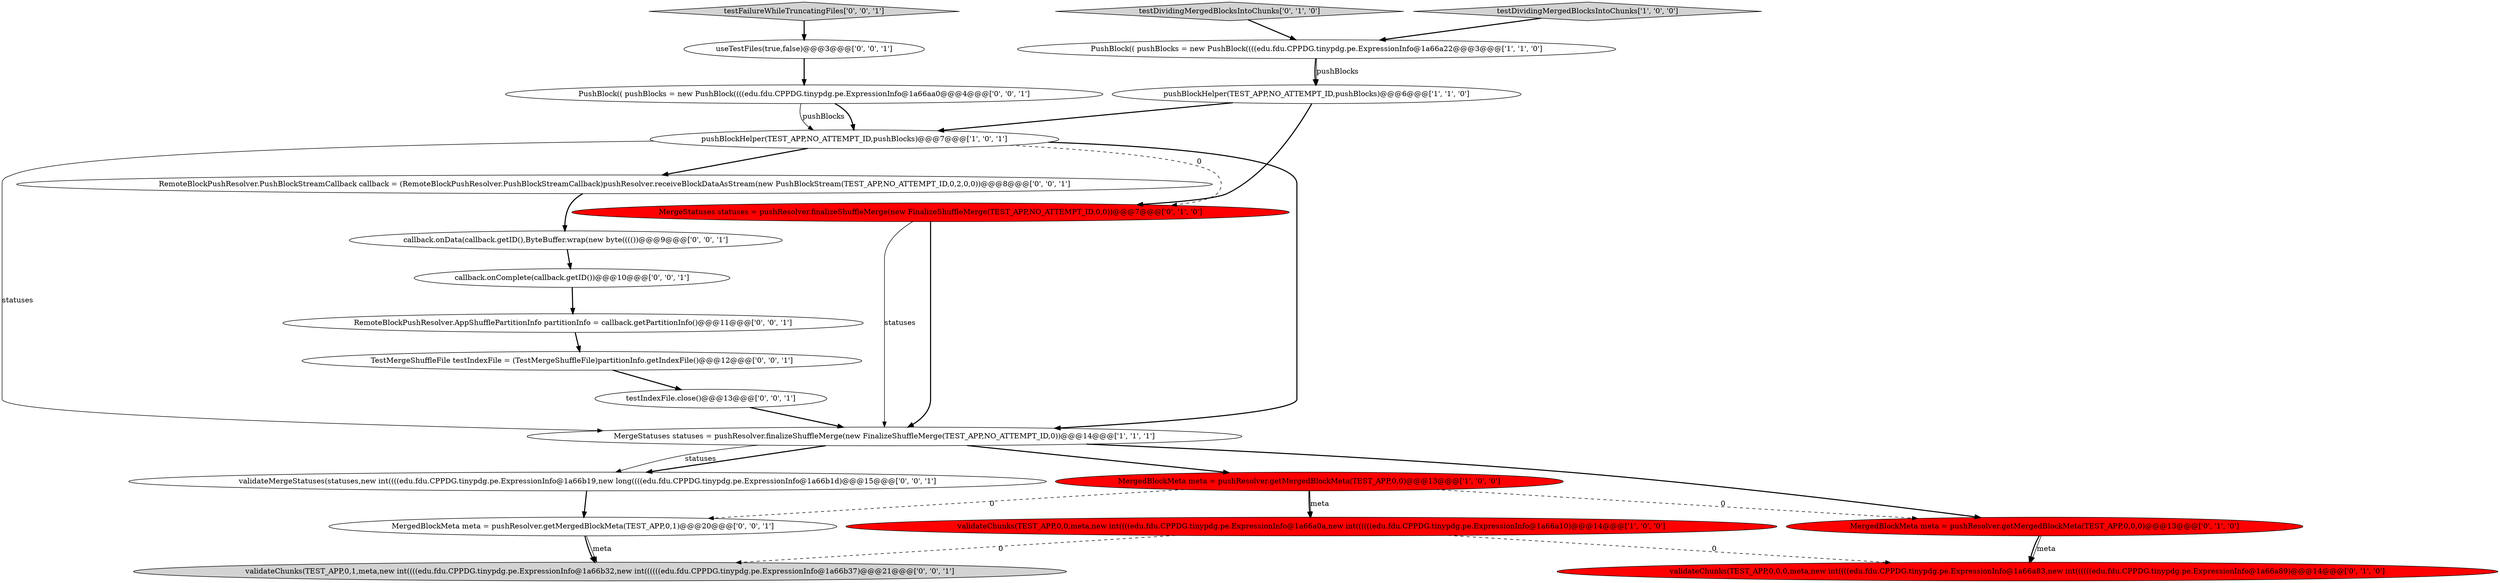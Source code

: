 digraph {
5 [style = filled, label = "testDividingMergedBlocksIntoChunks['1', '0', '0']", fillcolor = lightgray, shape = diamond image = "AAA0AAABBB1BBB"];
17 [style = filled, label = "useTestFiles(true,false)@@@3@@@['0', '0', '1']", fillcolor = white, shape = ellipse image = "AAA0AAABBB3BBB"];
21 [style = filled, label = "testIndexFile.close()@@@13@@@['0', '0', '1']", fillcolor = white, shape = ellipse image = "AAA0AAABBB3BBB"];
16 [style = filled, label = "RemoteBlockPushResolver.AppShufflePartitionInfo partitionInfo = callback.getPartitionInfo()@@@11@@@['0', '0', '1']", fillcolor = white, shape = ellipse image = "AAA0AAABBB3BBB"];
22 [style = filled, label = "PushBlock(( pushBlocks = new PushBlock((((edu.fdu.CPPDG.tinypdg.pe.ExpressionInfo@1a66aa0@@@4@@@['0', '0', '1']", fillcolor = white, shape = ellipse image = "AAA0AAABBB3BBB"];
14 [style = filled, label = "testFailureWhileTruncatingFiles['0', '0', '1']", fillcolor = lightgray, shape = diamond image = "AAA0AAABBB3BBB"];
1 [style = filled, label = "pushBlockHelper(TEST_APP,NO_ATTEMPT_ID,pushBlocks)@@@6@@@['1', '1', '0']", fillcolor = white, shape = ellipse image = "AAA0AAABBB1BBB"];
15 [style = filled, label = "validateMergeStatuses(statuses,new int((((edu.fdu.CPPDG.tinypdg.pe.ExpressionInfo@1a66b19,new long((((edu.fdu.CPPDG.tinypdg.pe.ExpressionInfo@1a66b1d)@@@15@@@['0', '0', '1']", fillcolor = white, shape = ellipse image = "AAA0AAABBB3BBB"];
10 [style = filled, label = "MergedBlockMeta meta = pushResolver.getMergedBlockMeta(TEST_APP,0,0,0)@@@13@@@['0', '1', '0']", fillcolor = red, shape = ellipse image = "AAA1AAABBB2BBB"];
4 [style = filled, label = "PushBlock(( pushBlocks = new PushBlock((((edu.fdu.CPPDG.tinypdg.pe.ExpressionInfo@1a66a22@@@3@@@['1', '1', '0']", fillcolor = white, shape = ellipse image = "AAA0AAABBB1BBB"];
8 [style = filled, label = "MergeStatuses statuses = pushResolver.finalizeShuffleMerge(new FinalizeShuffleMerge(TEST_APP,NO_ATTEMPT_ID,0,0))@@@7@@@['0', '1', '0']", fillcolor = red, shape = ellipse image = "AAA1AAABBB2BBB"];
3 [style = filled, label = "validateChunks(TEST_APP,0,0,meta,new int((((edu.fdu.CPPDG.tinypdg.pe.ExpressionInfo@1a66a0a,new int((((((edu.fdu.CPPDG.tinypdg.pe.ExpressionInfo@1a66a10)@@@14@@@['1', '0', '0']", fillcolor = red, shape = ellipse image = "AAA1AAABBB1BBB"];
11 [style = filled, label = "validateChunks(TEST_APP,0,1,meta,new int((((edu.fdu.CPPDG.tinypdg.pe.ExpressionInfo@1a66b32,new int((((((edu.fdu.CPPDG.tinypdg.pe.ExpressionInfo@1a66b37)@@@21@@@['0', '0', '1']", fillcolor = lightgray, shape = ellipse image = "AAA0AAABBB3BBB"];
13 [style = filled, label = "callback.onComplete(callback.getID())@@@10@@@['0', '0', '1']", fillcolor = white, shape = ellipse image = "AAA0AAABBB3BBB"];
6 [style = filled, label = "MergedBlockMeta meta = pushResolver.getMergedBlockMeta(TEST_APP,0,0)@@@13@@@['1', '0', '0']", fillcolor = red, shape = ellipse image = "AAA1AAABBB1BBB"];
7 [style = filled, label = "validateChunks(TEST_APP,0,0,0,meta,new int((((edu.fdu.CPPDG.tinypdg.pe.ExpressionInfo@1a66a83,new int((((((edu.fdu.CPPDG.tinypdg.pe.ExpressionInfo@1a66a89)@@@14@@@['0', '1', '0']", fillcolor = red, shape = ellipse image = "AAA1AAABBB2BBB"];
9 [style = filled, label = "testDividingMergedBlocksIntoChunks['0', '1', '0']", fillcolor = lightgray, shape = diamond image = "AAA0AAABBB2BBB"];
20 [style = filled, label = "MergedBlockMeta meta = pushResolver.getMergedBlockMeta(TEST_APP,0,1)@@@20@@@['0', '0', '1']", fillcolor = white, shape = ellipse image = "AAA0AAABBB3BBB"];
18 [style = filled, label = "TestMergeShuffleFile testIndexFile = (TestMergeShuffleFile)partitionInfo.getIndexFile()@@@12@@@['0', '0', '1']", fillcolor = white, shape = ellipse image = "AAA0AAABBB3BBB"];
19 [style = filled, label = "RemoteBlockPushResolver.PushBlockStreamCallback callback = (RemoteBlockPushResolver.PushBlockStreamCallback)pushResolver.receiveBlockDataAsStream(new PushBlockStream(TEST_APP,NO_ATTEMPT_ID,0,2,0,0))@@@8@@@['0', '0', '1']", fillcolor = white, shape = ellipse image = "AAA0AAABBB3BBB"];
12 [style = filled, label = "callback.onData(callback.getID(),ByteBuffer.wrap(new byte(((())@@@9@@@['0', '0', '1']", fillcolor = white, shape = ellipse image = "AAA0AAABBB3BBB"];
2 [style = filled, label = "pushBlockHelper(TEST_APP,NO_ATTEMPT_ID,pushBlocks)@@@7@@@['1', '0', '1']", fillcolor = white, shape = ellipse image = "AAA0AAABBB1BBB"];
0 [style = filled, label = "MergeStatuses statuses = pushResolver.finalizeShuffleMerge(new FinalizeShuffleMerge(TEST_APP,NO_ATTEMPT_ID,0))@@@14@@@['1', '1', '1']", fillcolor = white, shape = ellipse image = "AAA0AAABBB1BBB"];
6->3 [style = bold, label=""];
2->19 [style = bold, label=""];
20->11 [style = solid, label="meta"];
1->8 [style = bold, label=""];
22->2 [style = bold, label=""];
16->18 [style = bold, label=""];
21->0 [style = bold, label=""];
19->12 [style = bold, label=""];
0->6 [style = bold, label=""];
3->7 [style = dashed, label="0"];
6->20 [style = dashed, label="0"];
9->4 [style = bold, label=""];
14->17 [style = bold, label=""];
6->3 [style = solid, label="meta"];
17->22 [style = bold, label=""];
2->8 [style = dashed, label="0"];
10->7 [style = bold, label=""];
13->16 [style = bold, label=""];
0->15 [style = bold, label=""];
6->10 [style = dashed, label="0"];
8->0 [style = bold, label=""];
12->13 [style = bold, label=""];
0->10 [style = bold, label=""];
2->0 [style = bold, label=""];
8->0 [style = solid, label="statuses"];
15->20 [style = bold, label=""];
0->15 [style = solid, label="statuses"];
5->4 [style = bold, label=""];
2->0 [style = solid, label="statuses"];
4->1 [style = bold, label=""];
1->2 [style = bold, label=""];
22->2 [style = solid, label="pushBlocks"];
18->21 [style = bold, label=""];
4->1 [style = solid, label="pushBlocks"];
10->7 [style = solid, label="meta"];
3->11 [style = dashed, label="0"];
20->11 [style = bold, label=""];
}
